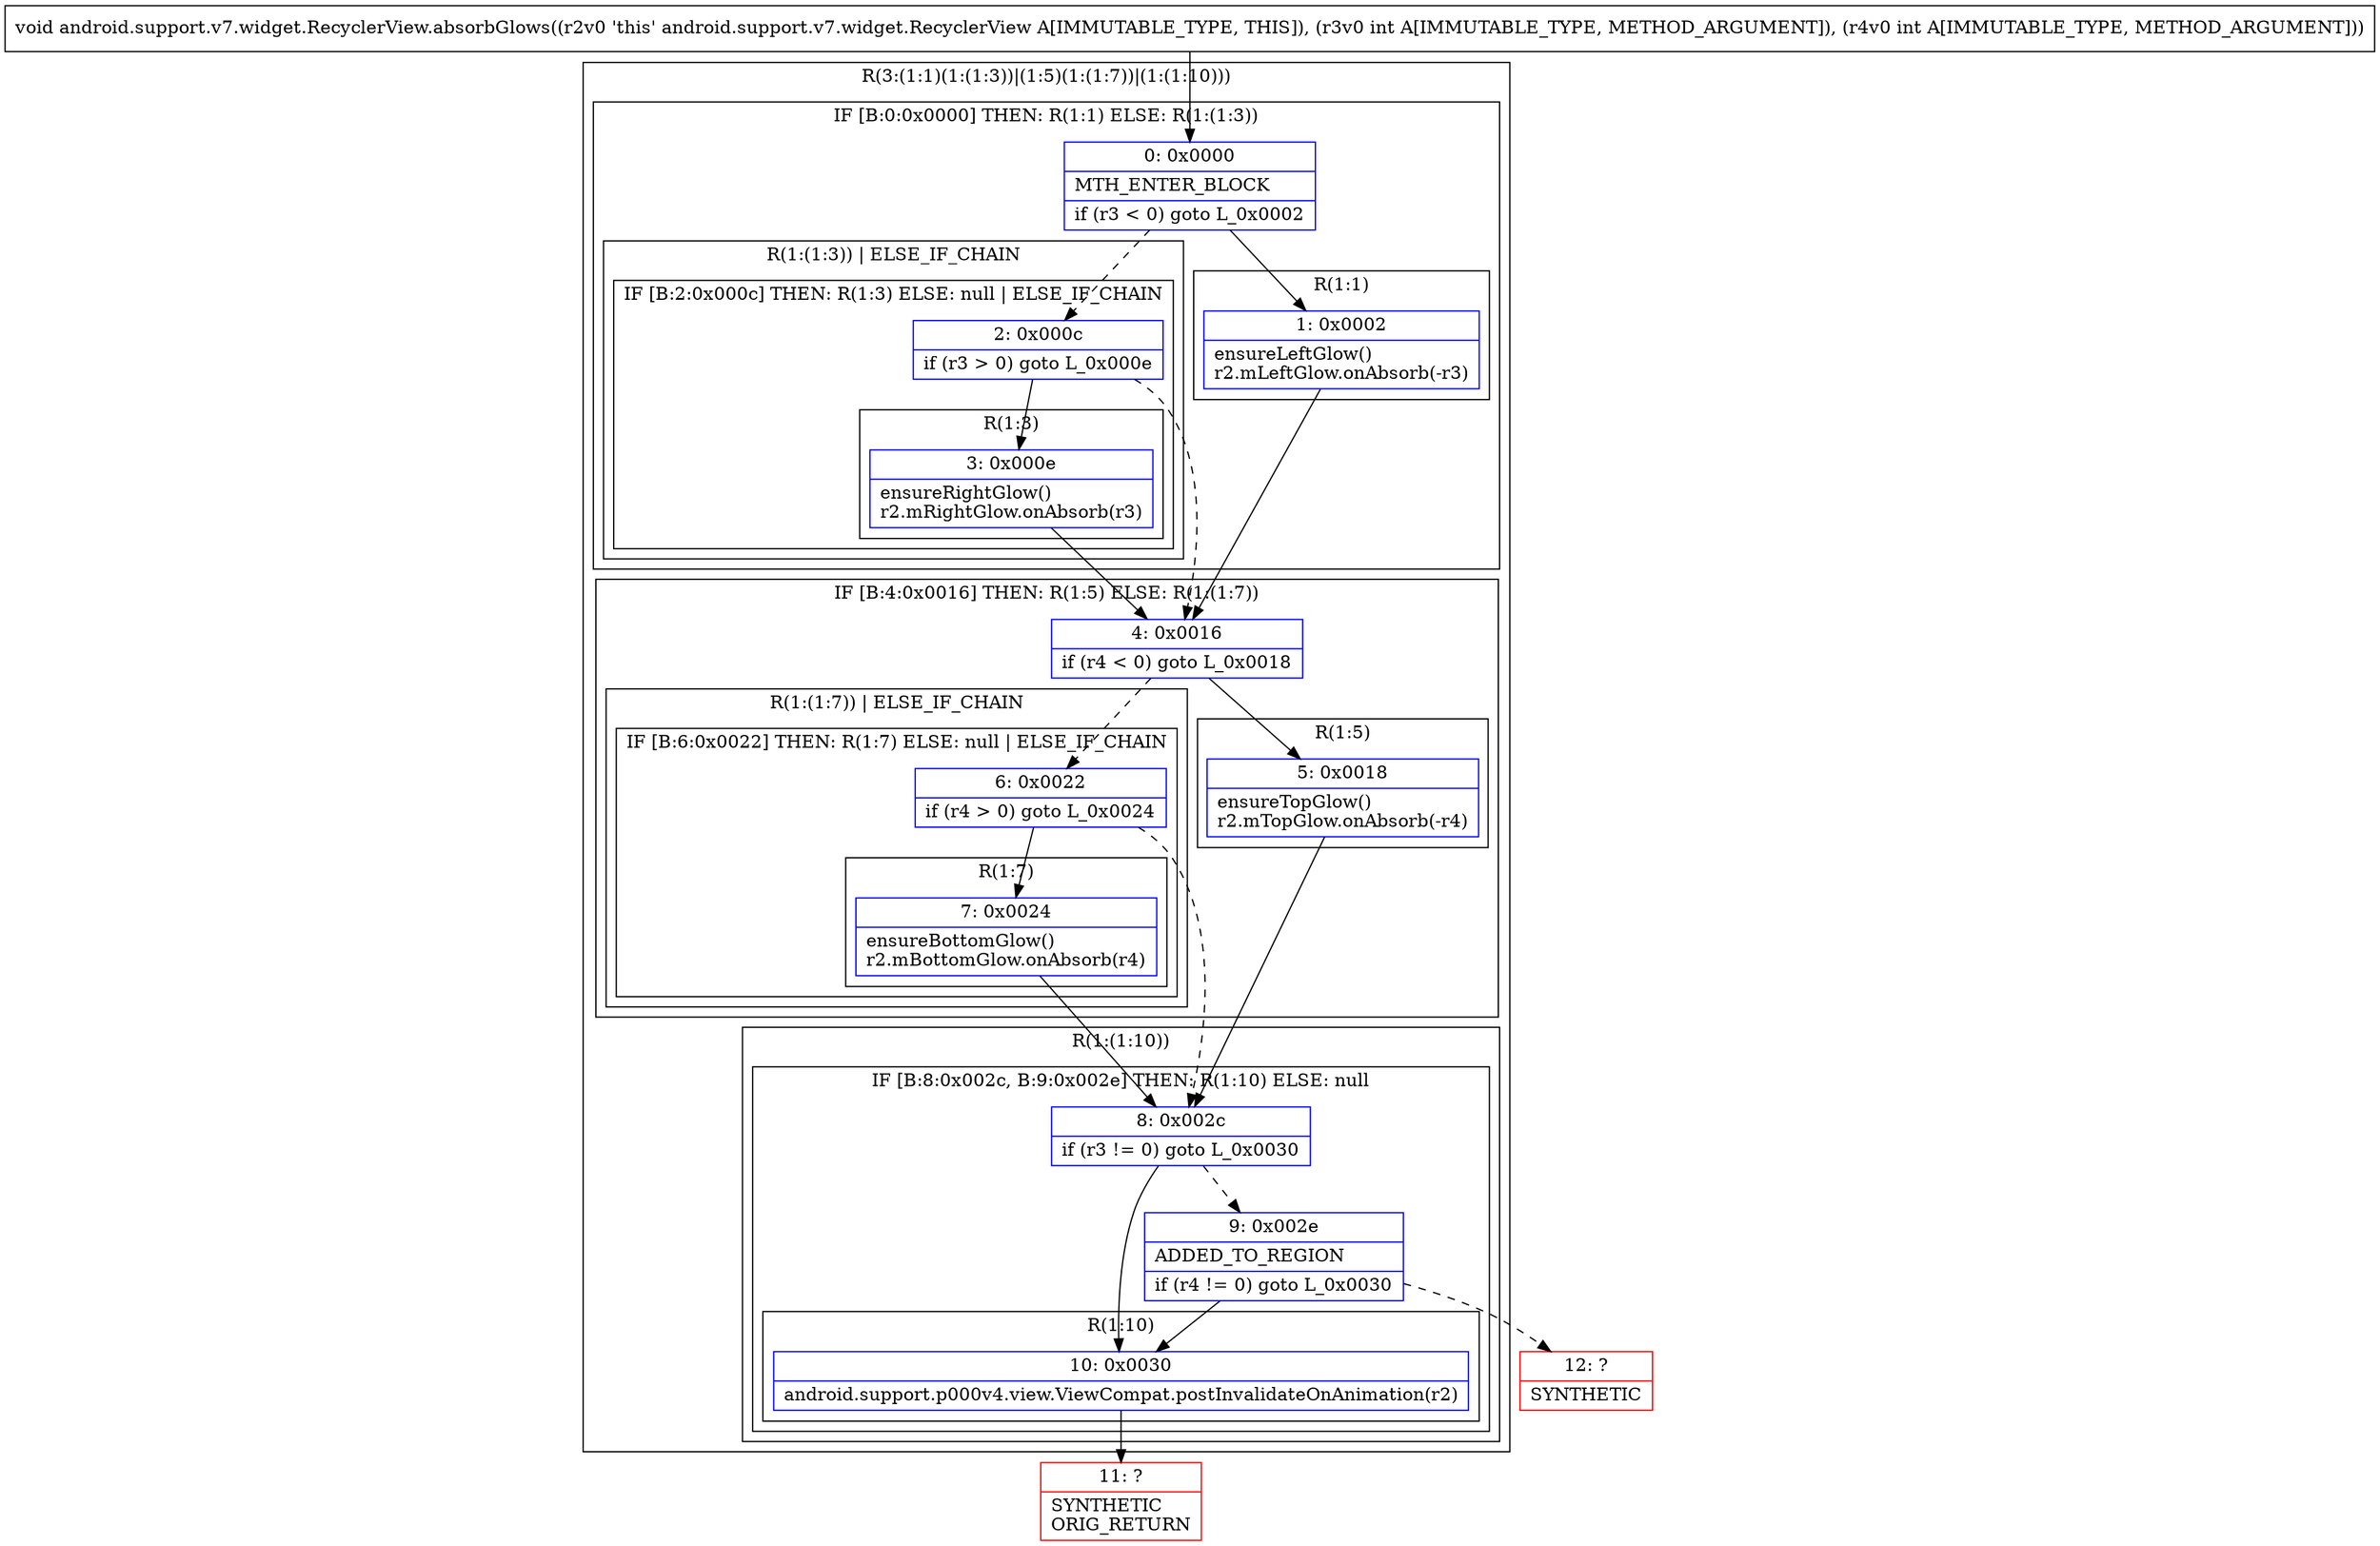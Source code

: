 digraph "CFG forandroid.support.v7.widget.RecyclerView.absorbGlows(II)V" {
subgraph cluster_Region_1514326953 {
label = "R(3:(1:1)(1:(1:3))|(1:5)(1:(1:7))|(1:(1:10)))";
node [shape=record,color=blue];
subgraph cluster_IfRegion_947667404 {
label = "IF [B:0:0x0000] THEN: R(1:1) ELSE: R(1:(1:3))";
node [shape=record,color=blue];
Node_0 [shape=record,label="{0\:\ 0x0000|MTH_ENTER_BLOCK\l|if (r3 \< 0) goto L_0x0002\l}"];
subgraph cluster_Region_1759652516 {
label = "R(1:1)";
node [shape=record,color=blue];
Node_1 [shape=record,label="{1\:\ 0x0002|ensureLeftGlow()\lr2.mLeftGlow.onAbsorb(\-r3)\l}"];
}
subgraph cluster_Region_510013745 {
label = "R(1:(1:3)) | ELSE_IF_CHAIN\l";
node [shape=record,color=blue];
subgraph cluster_IfRegion_1379249879 {
label = "IF [B:2:0x000c] THEN: R(1:3) ELSE: null | ELSE_IF_CHAIN\l";
node [shape=record,color=blue];
Node_2 [shape=record,label="{2\:\ 0x000c|if (r3 \> 0) goto L_0x000e\l}"];
subgraph cluster_Region_144570236 {
label = "R(1:3)";
node [shape=record,color=blue];
Node_3 [shape=record,label="{3\:\ 0x000e|ensureRightGlow()\lr2.mRightGlow.onAbsorb(r3)\l}"];
}
}
}
}
subgraph cluster_IfRegion_1909676993 {
label = "IF [B:4:0x0016] THEN: R(1:5) ELSE: R(1:(1:7))";
node [shape=record,color=blue];
Node_4 [shape=record,label="{4\:\ 0x0016|if (r4 \< 0) goto L_0x0018\l}"];
subgraph cluster_Region_1578304371 {
label = "R(1:5)";
node [shape=record,color=blue];
Node_5 [shape=record,label="{5\:\ 0x0018|ensureTopGlow()\lr2.mTopGlow.onAbsorb(\-r4)\l}"];
}
subgraph cluster_Region_565140848 {
label = "R(1:(1:7)) | ELSE_IF_CHAIN\l";
node [shape=record,color=blue];
subgraph cluster_IfRegion_1190033454 {
label = "IF [B:6:0x0022] THEN: R(1:7) ELSE: null | ELSE_IF_CHAIN\l";
node [shape=record,color=blue];
Node_6 [shape=record,label="{6\:\ 0x0022|if (r4 \> 0) goto L_0x0024\l}"];
subgraph cluster_Region_755514977 {
label = "R(1:7)";
node [shape=record,color=blue];
Node_7 [shape=record,label="{7\:\ 0x0024|ensureBottomGlow()\lr2.mBottomGlow.onAbsorb(r4)\l}"];
}
}
}
}
subgraph cluster_Region_1808181288 {
label = "R(1:(1:10))";
node [shape=record,color=blue];
subgraph cluster_IfRegion_811150589 {
label = "IF [B:8:0x002c, B:9:0x002e] THEN: R(1:10) ELSE: null";
node [shape=record,color=blue];
Node_8 [shape=record,label="{8\:\ 0x002c|if (r3 != 0) goto L_0x0030\l}"];
Node_9 [shape=record,label="{9\:\ 0x002e|ADDED_TO_REGION\l|if (r4 != 0) goto L_0x0030\l}"];
subgraph cluster_Region_96669136 {
label = "R(1:10)";
node [shape=record,color=blue];
Node_10 [shape=record,label="{10\:\ 0x0030|android.support.p000v4.view.ViewCompat.postInvalidateOnAnimation(r2)\l}"];
}
}
}
}
Node_11 [shape=record,color=red,label="{11\:\ ?|SYNTHETIC\lORIG_RETURN\l}"];
Node_12 [shape=record,color=red,label="{12\:\ ?|SYNTHETIC\l}"];
MethodNode[shape=record,label="{void android.support.v7.widget.RecyclerView.absorbGlows((r2v0 'this' android.support.v7.widget.RecyclerView A[IMMUTABLE_TYPE, THIS]), (r3v0 int A[IMMUTABLE_TYPE, METHOD_ARGUMENT]), (r4v0 int A[IMMUTABLE_TYPE, METHOD_ARGUMENT])) }"];
MethodNode -> Node_0;
Node_0 -> Node_1;
Node_0 -> Node_2[style=dashed];
Node_1 -> Node_4;
Node_2 -> Node_3;
Node_2 -> Node_4[style=dashed];
Node_3 -> Node_4;
Node_4 -> Node_5;
Node_4 -> Node_6[style=dashed];
Node_5 -> Node_8;
Node_6 -> Node_7;
Node_6 -> Node_8[style=dashed];
Node_7 -> Node_8;
Node_8 -> Node_9[style=dashed];
Node_8 -> Node_10;
Node_9 -> Node_10;
Node_9 -> Node_12[style=dashed];
Node_10 -> Node_11;
}

